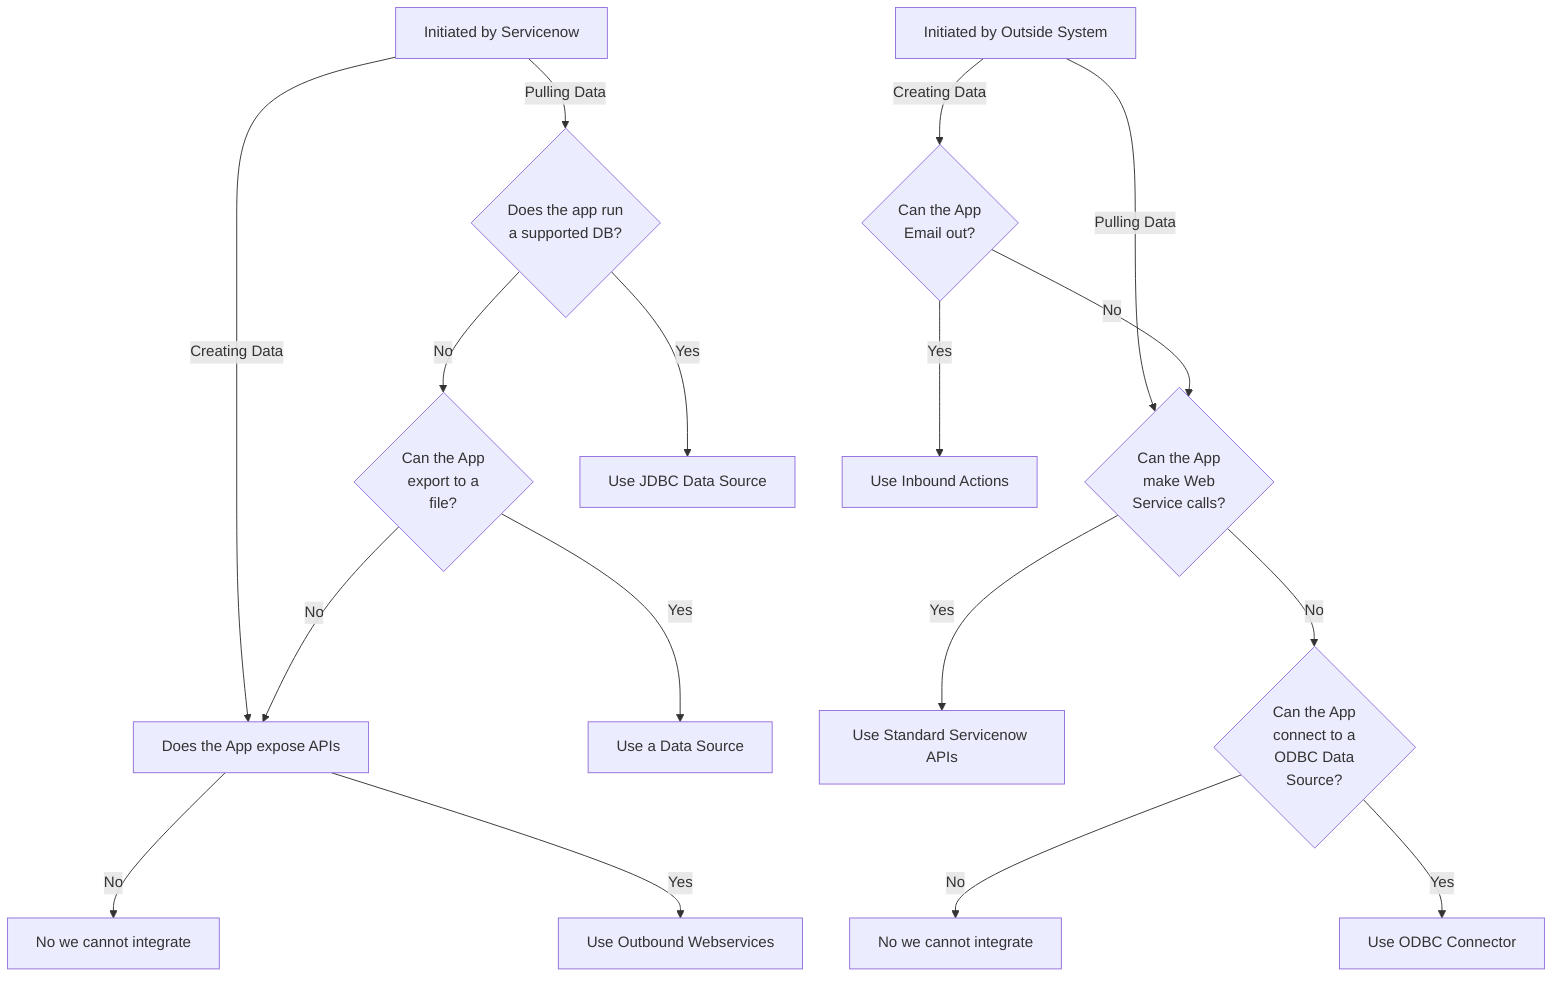graph TD
  
  InitSN[Initiated by Servicenow]
  InitOut[Initiated by Outside System]
  AppRunsSupportedDB{Does the app run<br/> a supported DB?}
  AppExportToFile{Can the App<br/> export to a<br/> file?}
  AppWSCalls{Can the App<br/> make Web<br/> Service calls?}
  AppEmail{Can the App<br/> Email out?}
  AppODBCDataSource{Can the App<br/> connect to a<br/> ODBC Data<br/> Source?}

  UseDataSource[Use a Data Source]
  UseJDBCDataSource[Use JDBC Data Source]
  UseOutboundWS[Use Outbound Webservices]
  UseInboundActions[Use Inbound Actions]
  UseStandardSNWS[Use Standard Servicenow APIs]
  UseOBDCConnector[Use ODBC Connector]
  AppExposesAPIs[Does the App expose APIs]
  No1[No we cannot integrate]
  No2[No we cannot integrate]



  InitSN            -- Pulling Data -->AppRunsSupportedDB
  InitSN            -- Creating Data-->AppExposesAPIs
  AppRunsSupportedDB-- No           -->AppExportToFile
  AppRunsSupportedDB-- Yes          -->UseJDBCDataSource
  AppExportToFile   -- No           -->AppExposesAPIs
  AppExportToFile   -- Yes          -->UseDataSource
  AppExposesAPIs    -- No           -->No1
  AppExposesAPIs    -- Yes          -->UseOutboundWS


  InitOut           -- Pulling Data -->AppWSCalls
  InitOut           -- Creating Data-->AppEmail
  AppEmail          -- No           -->AppWSCalls
  AppEmail          -- Yes          -->UseInboundActions
  AppWSCalls        -- No           -->AppODBCDataSource
  AppWSCalls        -- Yes          -->UseStandardSNWS
  AppODBCDataSource -- No           -->No2
  AppODBCDataSource -- Yes          -->UseOBDCConnector